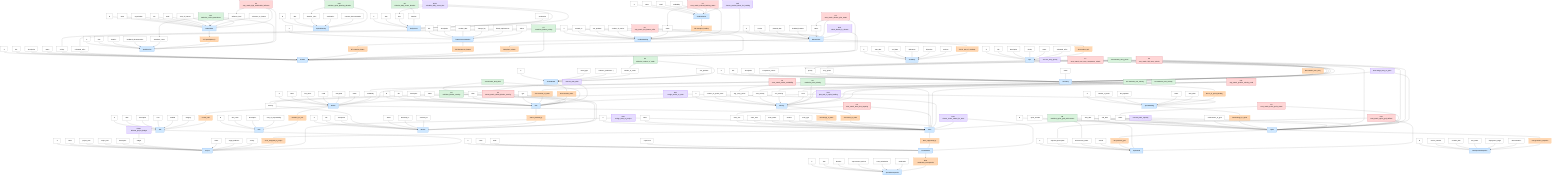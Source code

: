 graph TD

%% =========================
%% Styles / Classes
%% =========================
classDef entity fill:#cfe8ff,stroke:#1e6bd6,stroke-width:1px,color:#000;
classDef attr fill:#ffffff,stroke:#666,stroke-width:1px,color:#000;
classDef rel fill:#ffd7b3,stroke:#ff8c00,stroke-width:1px,color:#000;
classDef goal fill:#d8f3dc,stroke:#2d6a4f,stroke-width:1px,color:#000;
classDef cond fill:#ffd6d6,stroke:#b00020,stroke-width:1px,color:#000;
classDef dv fill:#e6ddff,stroke:#6a00ff,stroke-width:1px,color:#000;

%% =========================
%% Entities (Blue) + Attributes (White)
%% =========================
E_Project["Project"]:::entity
A_P_id["id"]:::attr --> E_Project
A_P_name["name"]:::attr --> E_Project
A_P_start["project_start"]:::attr --> E_Project
A_P_end["project_end"]:::attr --> E_Project
A_P_desc["description"]:::attr --> E_Project
A_P_budget["budget"]:::attr --> E_Project
A_P_status["status"]:::attr --> E_Project
A_P_target["target_audience"]:::attr --> E_Project
A_P_priority["priority"]:::attr --> E_Project

E_Team["Team"]:::entity
A_T_id["id"]:::attr --> E_Team
A_T_name["name"]:::attr --> E_Team
A_T_size["team_size"]:::attr --> E_Team
A_T_start["team_start"]:::attr --> E_Team
A_T_status["team_status"]:::attr --> E_Team
A_T_loc["location"]:::attr --> E_Team
A_T_type["team_type"]:::attr --> E_Team

E_Worker["Worker"]:::entity
A_W_id["id"]:::attr --> E_Worker
A_W_name["name"]:::attr --> E_Worker
A_W_fname["first_name"]:::attr --> E_Worker
A_W_email["email"]:::attr --> E_Worker
A_W_start["start_date"]:::attr --> E_Worker
A_W_status["status"]:::attr --> E_Worker
A_W_avail["availability"]:::attr --> E_Worker

E_Feature["Feature"]:::entity
A_F_id["id"]:::attr --> E_Feature
A_F_title["title"]:::attr --> E_Feature
A_F_desc["description"]:::attr --> E_Feature
A_F_status["status"]:::attr --> E_Feature
A_F_priority["priority"]:::attr --> E_Feature
A_F_eff["estimated_effort"]:::attr --> E_Feature

E_Skill["Skill"]:::entity
A_S_id["id"]:::attr --> E_Skill
A_S_label["label"]:::attr --> E_Skill
A_S_desc["description"]:::attr --> E_Skill
A_S_level["level"]:::attr --> E_Skill
A_S_cert["certified"]:::attr --> E_Skill
A_S_cat["category"]:::attr --> E_Skill

E_Role["Role"]:::entity
A_R_id["id"]:::attr --> E_Role
A_R_name["role_name"]:::attr --> E_Role
A_R_desc["description"]:::attr --> E_Role
A_R_area["area_of_responsibility"]:::attr --> E_Role

E_PO["ProductOwner"]:::entity
A_PO_id["id"]:::attr --> E_PO
A_PO_name["name"]:::attr --> E_PO
A_PO_email["email"]:::attr --> E_PO
A_PO_avail["availability"]:::attr --> E_PO

E_SM["ScrumMaster"]:::entity
A_SM_id["id"]:::attr --> E_SM
A_SM_name["name"]:::attr --> E_SM
A_SM_email["email"]:::attr --> E_SM
A_SM_exp["experience"]:::attr --> E_SM

E_PB["ProductBacklog"]:::entity
A_PB_id["id"]:::attr --> E_PB
A_PB_created["created_on"]:::attr --> E_PB
A_PB_updated["last_updated"]:::attr --> E_PB
A_PB_count["number_of_entries"]:::attr --> E_PB
A_PB_status["status"]:::attr --> E_PB

E_Sprint["Sprint"]:::entity
A_SP_id["id"]:::attr --> E_Sprint
A_SP_num["sprint_number"]:::attr --> E_Sprint
A_SP_start["start_date"]:::attr --> E_Sprint
A_SP_end["end_date"]:::attr --> E_Sprint
A_SP_status["status"]:::attr --> E_Sprint
A_SP_ach["achievement_of_goal"]:::attr --> E_Sprint

E_SPP["SprintPlanning"]:::entity
A_SPP_id["id"]:::attr --> E_SPP
A_SPP_date["date"]:::attr --> E_SPP
A_SPP_dur["duration_(min)"]:::attr --> E_SPP
A_SPP_mod["moderation"]:::attr --> E_SPP
A_SPP_out["outcome_documentation"]:::attr --> E_SPP

E_DS["DailyScrum"]:::entity
A_DS_id["id"]:::attr --> E_DS
A_DS_date["date"]:::attr --> E_DS
A_DS_time["time"]:::attr --> E_DS
A_DS_dur["duration"]:::attr --> E_DS
A_DS_mod["moderation"]:::attr --> E_DS

E_SR["SprintReview"]:::entity
A_SR_id["id"]:::attr --> E_SR
A_SR_date["date"]:::attr --> E_SR
A_SR_dur["duration"]:::attr --> E_SR
A_SR_fb["feedback_documentation"]:::attr --> E_SR
A_SR_att["attendees_count"]:::attr --> E_SR

E_SRE["SprintRetrospective"]:::entity
A_SRE_id["id"]:::attr --> E_SRE
A_SRE_date["date"]:::attr --> E_SRE
A_SRE_dur["duration"]:::attr --> E_SRE
A_SRE_actions["improvement_actions"]:::attr --> E_SRE
A_SRE_sat["team_satisfaction"]:::attr --> E_SRE
A_SRE_mod["moderation"]:::attr --> E_SRE

E_SBL["SprintBacklog"]:::entity
A_SBL_id["id"]:::attr --> E_SBL
A_SBL_tasks["number_of_tasks"]:::attr --> E_SBL
A_SBL_updated["last_updated"]:::attr --> E_SBL
A_SBL_status["status"]:::attr --> E_SBL
A_SBL_eff["total_effort"]:::attr --> E_SBL

E_SG["SprintGoal"]:::entity
A_SG_id["id"]:::attr --> E_SG
A_SG_obj["objective_description"]:::attr --> E_SG
A_SG_ach["achievement_status"]:::attr --> E_SG
A_SG_benefit["benefit"]:::attr --> E_SG

E_Epic["Epic"]:::entity
A_E_id["id"]:::attr --> E_Epic
A_E_title["title"]:::attr --> E_Epic
A_E_desc["description"]:::attr --> E_Epic
A_E_priority["priority"]:::attr --> E_Epic
A_E_status["status"]:::attr --> E_Epic
A_E_eff["estimated_effort"]:::attr --> E_Epic

E_US["UserStory"]:::entity
A_US_id["id"]:::attr --> E_US
A_US_title["title"]:::attr --> E_US
A_US_desc["description"]:::attr --> E_US
A_US_acc["acceptance_criteria"]:::attr --> E_US
A_US_priority["priority"]:::attr --> E_US
A_US_sp["story_points"]:::attr --> E_US
A_US_status["status"]:::attr --> E_US

E_TSK["Task"]:::entity
A_TSK_id["id"]:::attr --> E_TSK
A_TSK_title["title"]:::attr --> E_TSK
A_TSK_desc["description"]:::attr --> E_TSK
A_TSK_status["status"]:::attr --> E_TSK
A_TSK_eff["effort"]:::attr --> E_TSK
A_TSK_type["type"]:::attr --> E_TSK

E_DEV["DevelopmentSnapshot"]:::entity
A_DEV_id["id"]:::attr --> E_DEV
A_DEV_ver["version_number"]:::attr --> E_DEV
A_DEV_date["creation_date"]:::attr --> E_DEV
A_DEV_test["test_status"]:::attr --> E_DEV
A_DEV_target["deployment_target"]:::attr --> E_DEV
A_DEV_doc["documentation"]:::attr --> E_DEV

E_BL["Blocker"]:::entity
A_BL_id["id"]:::attr --> E_BL
A_BL_title["title"]:::attr --> E_BL
A_BL_desc["description"]:::attr --> E_BL
A_BL_sev["severity"]:::attr --> E_BL
A_BL_status["status"]:::attr --> E_BL
A_BL_det["detected_on"]:::attr --> E_BL
A_BL_res["resolved_on"]:::attr --> E_BL

E_SH["Stakeholder"]:::entity
A_SH_id["id"]:::attr --> E_SH
A_SH_name["name"]:::attr --> E_SH
A_SH_org["organization"]:::attr --> E_SH
A_SH_role["role"]:::attr --> E_SH
A_SH_email["email"]:::attr --> E_SH
A_SH_interest["area_of_interest"]:::attr --> E_SH
A_SH_infl["influence_level"]:::attr --> E_SH
A_SH_relF["relevance_to_feature"]:::attr --> E_SH

E_VEL["Velocity"]:::entity
A_VEL_id["id"]:::attr --> E_VEL
A_VEL_nsprints["number_of_sprints_used"]:::attr --> E_VEL
A_VEL_avgsp["avg._story_points"]:::attr --> E_VEL
A_VEL_max["max_velocity"]:::attr --> E_VEL
A_VEL_min["min_velocity"]:::attr --> E_VEL
A_VEL_trend["trend"]:::attr --> E_VEL

E_REP["ReleasePlan"]:::entity
A_REP_id["id"]:::attr --> E_REP
A_REP_ver["version"]:::attr --> E_REP
A_REP_date["planned_date"]:::attr --> E_REP
A_REP_feat["included_features"]:::attr --> E_REP
A_REP_status["status"]:::attr --> E_REP

E_RM["Roadmap"]:::entity
A_RM_id["id"]:::attr --> E_RM
A_RM_start["start_date"]:::attr --> E_RM
A_RM_end["end_date"]:::attr --> E_RM
A_RM_mil["milestones"]:::attr --> E_RM
A_RM_obj["objectives"]:::attr --> E_RM
A_RM_ver["versions"]:::attr --> E_RM

E_SCB["ScrumBoard"]:::entity
A_SCB_id["id"]:::attr --> E_SCB
A_SCB_type["board_type"]:::attr --> E_SCB
A_SCB_cols["columns_(todo/done...)"]:::attr --> E_SCB
A_SCB_cards["number_of_cards"]:::attr --> E_SCB
A_SCB_upd["last_updated"]:::attr --> E_SCB

E_FED["FeatureDocumentation"]:::entity
A_FED_id["id"]:::attr --> E_FED
A_FED_title["title"]:::attr --> E_FED
A_FED_desc["description"]:::attr --> E_FED
A_FED_date["creation_date"]:::attr --> E_FED
A_FED_chg["change_log"]:::attr --> E_FED
A_FED_req["linked_requirements"]:::attr --> E_FED
A_FED_author["author"]:::attr --> E_FED

%% =========================
%% Relations (Orange) and Connections
%% =========================
R1["R1 is_assigned_to_project"]:::rel
E_Team --> R1 --> E_Project

R2["R2 belongs_to_team"]:::rel
E_Worker --> R2 --> E_Team

R3["R3 has_skill"]:::rel
E_Worker --> R3 --> E_Skill

R4["R4 takes_on_role"]:::rel
E_Worker --> R4 --> E_Role

R5["R5 manages_backlog"]:::rel
E_PO --> R5 --> E_PB

R6["R6 is_supported_by"]:::rel
E_Team --> R6 --> E_SM

R7["R7 contains_feature"]:::rel
E_PB --> R7 --> E_Feature

R8["R8 contains_epic"]:::rel
E_PB --> R8 --> E_Epic

R9["R9 contains_user_story"]:::rel
E_Epic --> R9 --> E_US

R10["R10 consists_of_tasks"]:::rel
E_US --> R10 --> E_TSK

R11["R11 is_in_sprint_backlog"]:::rel
E_US --> R11 --> E_SBL

R12["R12 belongs_to_sprint"]:::rel
E_SBL --> R12 --> E_Sprint

R13["R13 pursues_goal"]:::rel
E_Sprint --> R13 --> E_SG

R14["R14 contains_tasks"]:::rel
E_SCB --> R14 --> E_TSK

R15["R15 documents_feature"]:::rel
E_FED --> R15 --> E_Feature

R16["R16 is_blocked_by"]:::rel
E_TSK --> R16 --> E_BL

R17["R17 participates_in"]:::rel
E_SH --> R17 --> E_SR

R18["R18 moderates_retrospective"]:::rel
E_SM --> R18 --> E_SRE

R19["R19 refers_to_team"]:::rel
E_VEL --> R19 --> E_Team

R20["R20 plans_release"]:::rel
E_REP --> R20 --> E_Feature

R21["R21 is_part_of_roadmap"]:::rel
E_REP --> R21 --> E_RM

R22["R22 generates_snapshot"]:::rel
E_Sprint --> R22 --> E_DEV

%% =========================
%% Goals (Green) and Links to Entity/Attributes
%% =========================
G0["G0 maximize_team_velocity"]:::goal
G0 --> A_VEL_avgsp
G0 --- E_VEL

G1["G1 maximize_min_velocity"]:::goal
G1 --> A_VEL_min
G1 --- E_VEL

G2["G2 maximize_max_velocity"]:::goal
G2 --> A_VEL_max
G2 --- E_VEL

G3["G3 minimize_task_effort"]:::goal
G3 --> A_TSK_eff
G3 --- E_TSK

G4["G4 minimize_blocker_severity"]:::goal
G4 --> A_BL_sev
G4 --- E_BL
G4 --- E_TSK

G5["G5 minimize_number_of_cards"]:::goal
G5 --> A_SCB_cards
G5 --- E_SCB

G6["G6 maximize_story_points"]:::goal
G6 --> A_US_sp
G6 --- E_US
G6 --- E_Sprint

G7["G7 maximize_feature_priority"]:::goal
G7 --> A_F_priority
G7 --- E_Feature
G7 --- E_REP

G8["G8 maximize_sprint_goal_achievement"]:::goal
G8 --> A_SG_ach
G8 --- E_SG
G8 --- E_Sprint

G9["G9 minimize_daily_scrum_duration"]:::goal
G9 --> A_DS_dur
G9 --- E_DS

G10["G10 minimize_sprint_planning_duration"]:::goal
G10 --> A_SPP_dur
G10 --- E_SPP

G11["G11 maximize_review_attendance"]:::goal
G11 --> A_SR_att
G11 --- E_SR
G11 --- E_SH

%% =========================
%% Conditions (Red) and Links to Entity/Attributes
%% =========================
C0["C0 must_match_active_sprint_status"]:::cond
C0 --> A_SP_status
C0 --- E_Sprint

C1["C1 must_match_ordered_backlog_status"]:::cond
C1 --> A_PB_status
C1 --- E_PB
C1 --- E_PO

C2["C2 must_match_worker_availability"]:::cond
C2 --> A_W_avail
C2 --- E_Worker
C2 --- E_Team

C3["C3 cannot_match_critical_blocker_severity"]:::cond
C3 --> A_BL_sev
C3 --- E_BL
C3 --- E_TSK

C4["C4 may_match_high_stakeholder_influence"]:::cond
C4 --> A_SH_infl
C4 --- E_SH
C4 --- E_SR

C5["C5 must_match_team_size_capacity"]:::cond
C5 --> A_T_size
C5 --- E_Team

C6["C6 may_match_low_feature_effort"]:::cond
C6 --> A_F_eff
C6 --- E_Feature
C6 --- E_REP

C7["C7 must_match_user_story_acceptance_criteria"]:::cond
C7 --> A_US_acc
C7 --- E_US
C7 --- E_Sprint

C8["C8 must_match_release_plan_status"]:::cond
C8 --> A_REP_status
C8 --- E_REP
C8 --- E_Feature

C9["C9 may_match_high_story_priority"]:::cond
C9 --> A_US_priority
C9 --- E_US
C9 --- E_Sprint

C10["C10 must_match_sprint_goal_defined"]:::cond
C10 --> A_SG_obj
C10 --- E_SG
C10 --- E_Sprint

C11["C11 may_match_positive_velocity_trend"]:::cond
C11 --> A_VEL_trend
C11 --- E_VEL
C11 --- E_Team

%% =========================
%% Decision Variables (Purple) and Links to Relevant Entities/Attributes
%% =========================
DV0["DV0 assign_team_to_project"]:::dv
DV0 --- E_Team
DV0 --- E_Project

DV1["DV1 assign_worker_to_team"]:::dv
DV1 --- E_Worker
DV1 --- E_Team

DV2["DV2 assign_story_to_sprint"]:::dv
DV2 --- E_US
DV2 --- E_Sprint

DV3["DV3 plan_task_in_sprint_backlog"]:::dv
DV3 --- E_TSK
DV3 --- E_SBL

DV4["DV4 select_feature_in_release"]:::dv
DV4 --- E_Feature
DV4 --- E_REP

DV5["DV5 choose_product_owner_for_backlog"]:::dv
DV5 --- E_PO
DV5 --- E_PB

DV6["DV6 choose_scrum_master_for_team"]:::dv
DV6 --- E_SM
DV6 --- E_Team

DV7["DV7 set_story_priority"]:::dv
DV7 --> A_US_priority
DV7 --- E_US

DV8["DV8 set_task_effort"]:::dv
DV8 --> A_TSK_eff
DV8 --- E_TSK

DV9["DV9 set_team_capacity"]:::dv
DV9 --- E_Team
DV9 --- E_Sprint

DV10["DV10 allocate_project_budget"]:::dv
DV10 --> A_P_budget
DV10 --- E_Project

DV11["DV11 schedule_daily_scrum_time"]:::dv
DV11 --> A_DS_time
DV11 --- E_DS